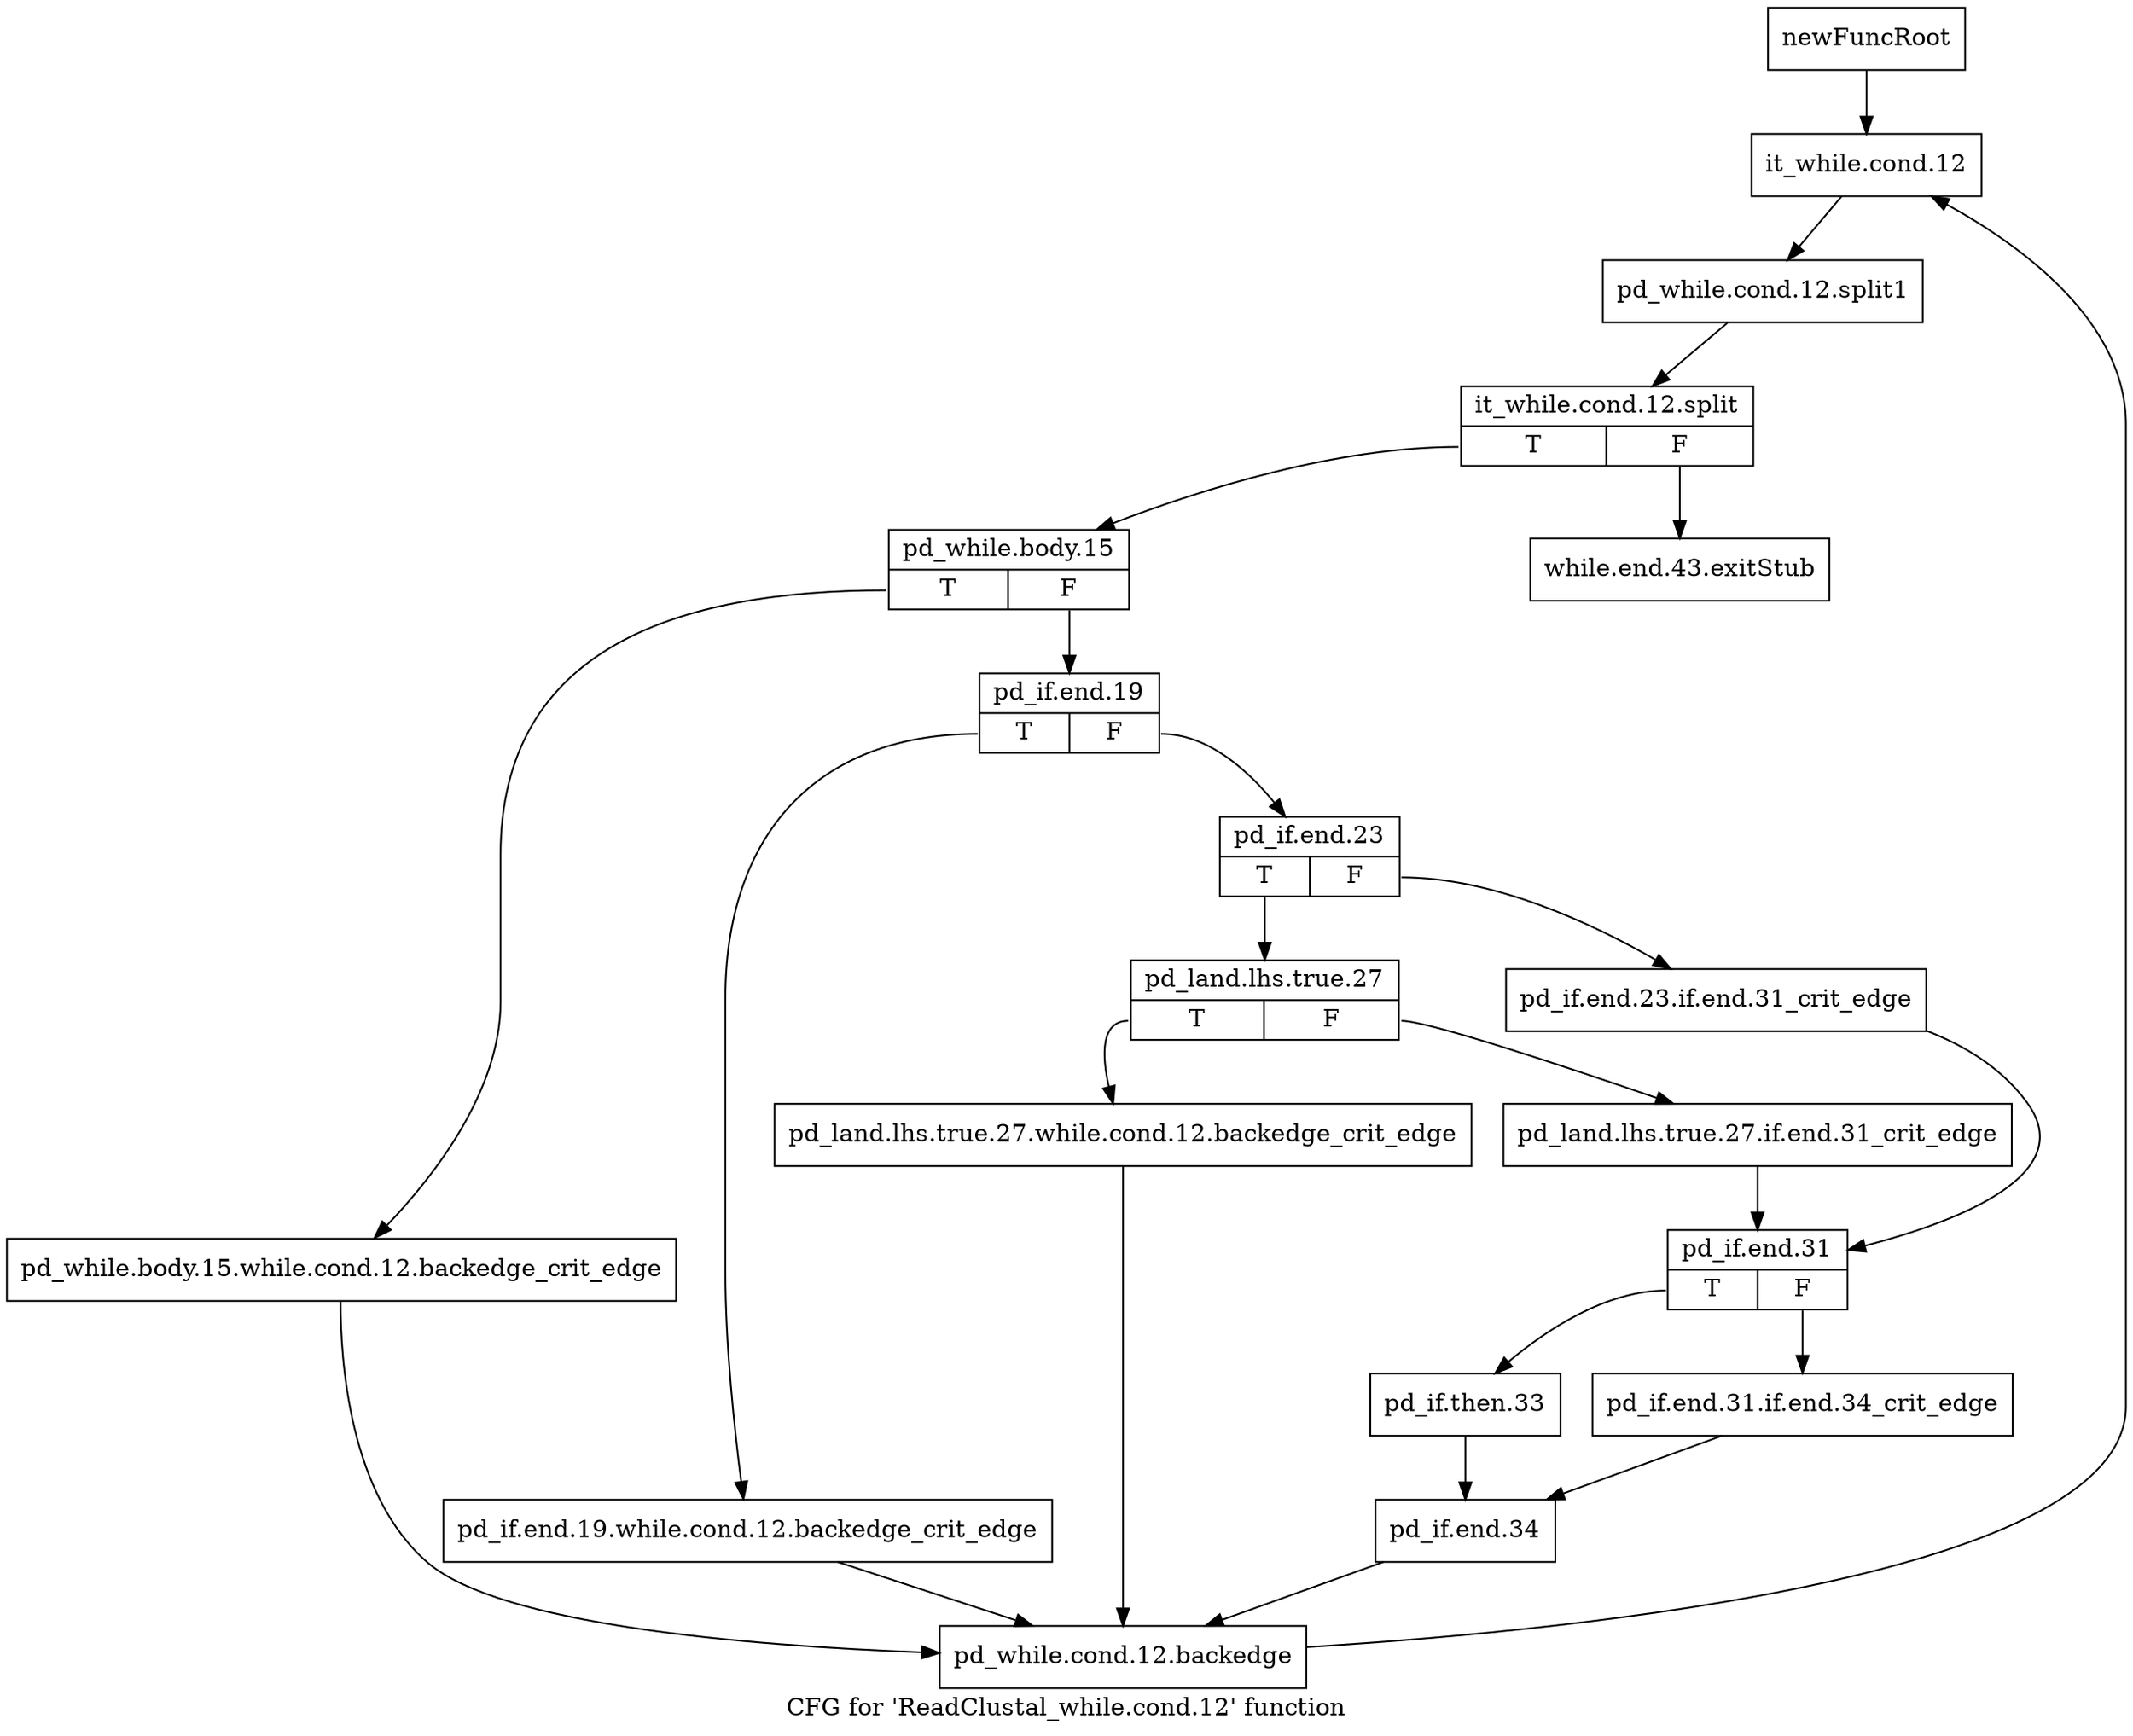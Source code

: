 digraph "CFG for 'ReadClustal_while.cond.12' function" {
	label="CFG for 'ReadClustal_while.cond.12' function";

	Node0x3173bc0 [shape=record,label="{newFuncRoot}"];
	Node0x3173bc0 -> Node0x3173c60;
	Node0x3173c10 [shape=record,label="{while.end.43.exitStub}"];
	Node0x3173c60 [shape=record,label="{it_while.cond.12}"];
	Node0x3173c60 -> Node0x3943400;
	Node0x3943400 [shape=record,label="{pd_while.cond.12.split1}"];
	Node0x3943400 -> Node0x390f600;
	Node0x390f600 [shape=record,label="{it_while.cond.12.split|{<s0>T|<s1>F}}"];
	Node0x390f600:s0 -> Node0x3173cb0;
	Node0x390f600:s1 -> Node0x3173c10;
	Node0x3173cb0 [shape=record,label="{pd_while.body.15|{<s0>T|<s1>F}}"];
	Node0x3173cb0:s0 -> Node0x3174070;
	Node0x3173cb0:s1 -> Node0x3173d00;
	Node0x3173d00 [shape=record,label="{pd_if.end.19|{<s0>T|<s1>F}}"];
	Node0x3173d00:s0 -> Node0x3174020;
	Node0x3173d00:s1 -> Node0x3173d50;
	Node0x3173d50 [shape=record,label="{pd_if.end.23|{<s0>T|<s1>F}}"];
	Node0x3173d50:s0 -> Node0x3173df0;
	Node0x3173d50:s1 -> Node0x3173da0;
	Node0x3173da0 [shape=record,label="{pd_if.end.23.if.end.31_crit_edge}"];
	Node0x3173da0 -> Node0x3173e90;
	Node0x3173df0 [shape=record,label="{pd_land.lhs.true.27|{<s0>T|<s1>F}}"];
	Node0x3173df0:s0 -> Node0x3173fd0;
	Node0x3173df0:s1 -> Node0x3173e40;
	Node0x3173e40 [shape=record,label="{pd_land.lhs.true.27.if.end.31_crit_edge}"];
	Node0x3173e40 -> Node0x3173e90;
	Node0x3173e90 [shape=record,label="{pd_if.end.31|{<s0>T|<s1>F}}"];
	Node0x3173e90:s0 -> Node0x3173f30;
	Node0x3173e90:s1 -> Node0x3173ee0;
	Node0x3173ee0 [shape=record,label="{pd_if.end.31.if.end.34_crit_edge}"];
	Node0x3173ee0 -> Node0x3173f80;
	Node0x3173f30 [shape=record,label="{pd_if.then.33}"];
	Node0x3173f30 -> Node0x3173f80;
	Node0x3173f80 [shape=record,label="{pd_if.end.34}"];
	Node0x3173f80 -> Node0x31740c0;
	Node0x3173fd0 [shape=record,label="{pd_land.lhs.true.27.while.cond.12.backedge_crit_edge}"];
	Node0x3173fd0 -> Node0x31740c0;
	Node0x3174020 [shape=record,label="{pd_if.end.19.while.cond.12.backedge_crit_edge}"];
	Node0x3174020 -> Node0x31740c0;
	Node0x3174070 [shape=record,label="{pd_while.body.15.while.cond.12.backedge_crit_edge}"];
	Node0x3174070 -> Node0x31740c0;
	Node0x31740c0 [shape=record,label="{pd_while.cond.12.backedge}"];
	Node0x31740c0 -> Node0x3173c60;
}
